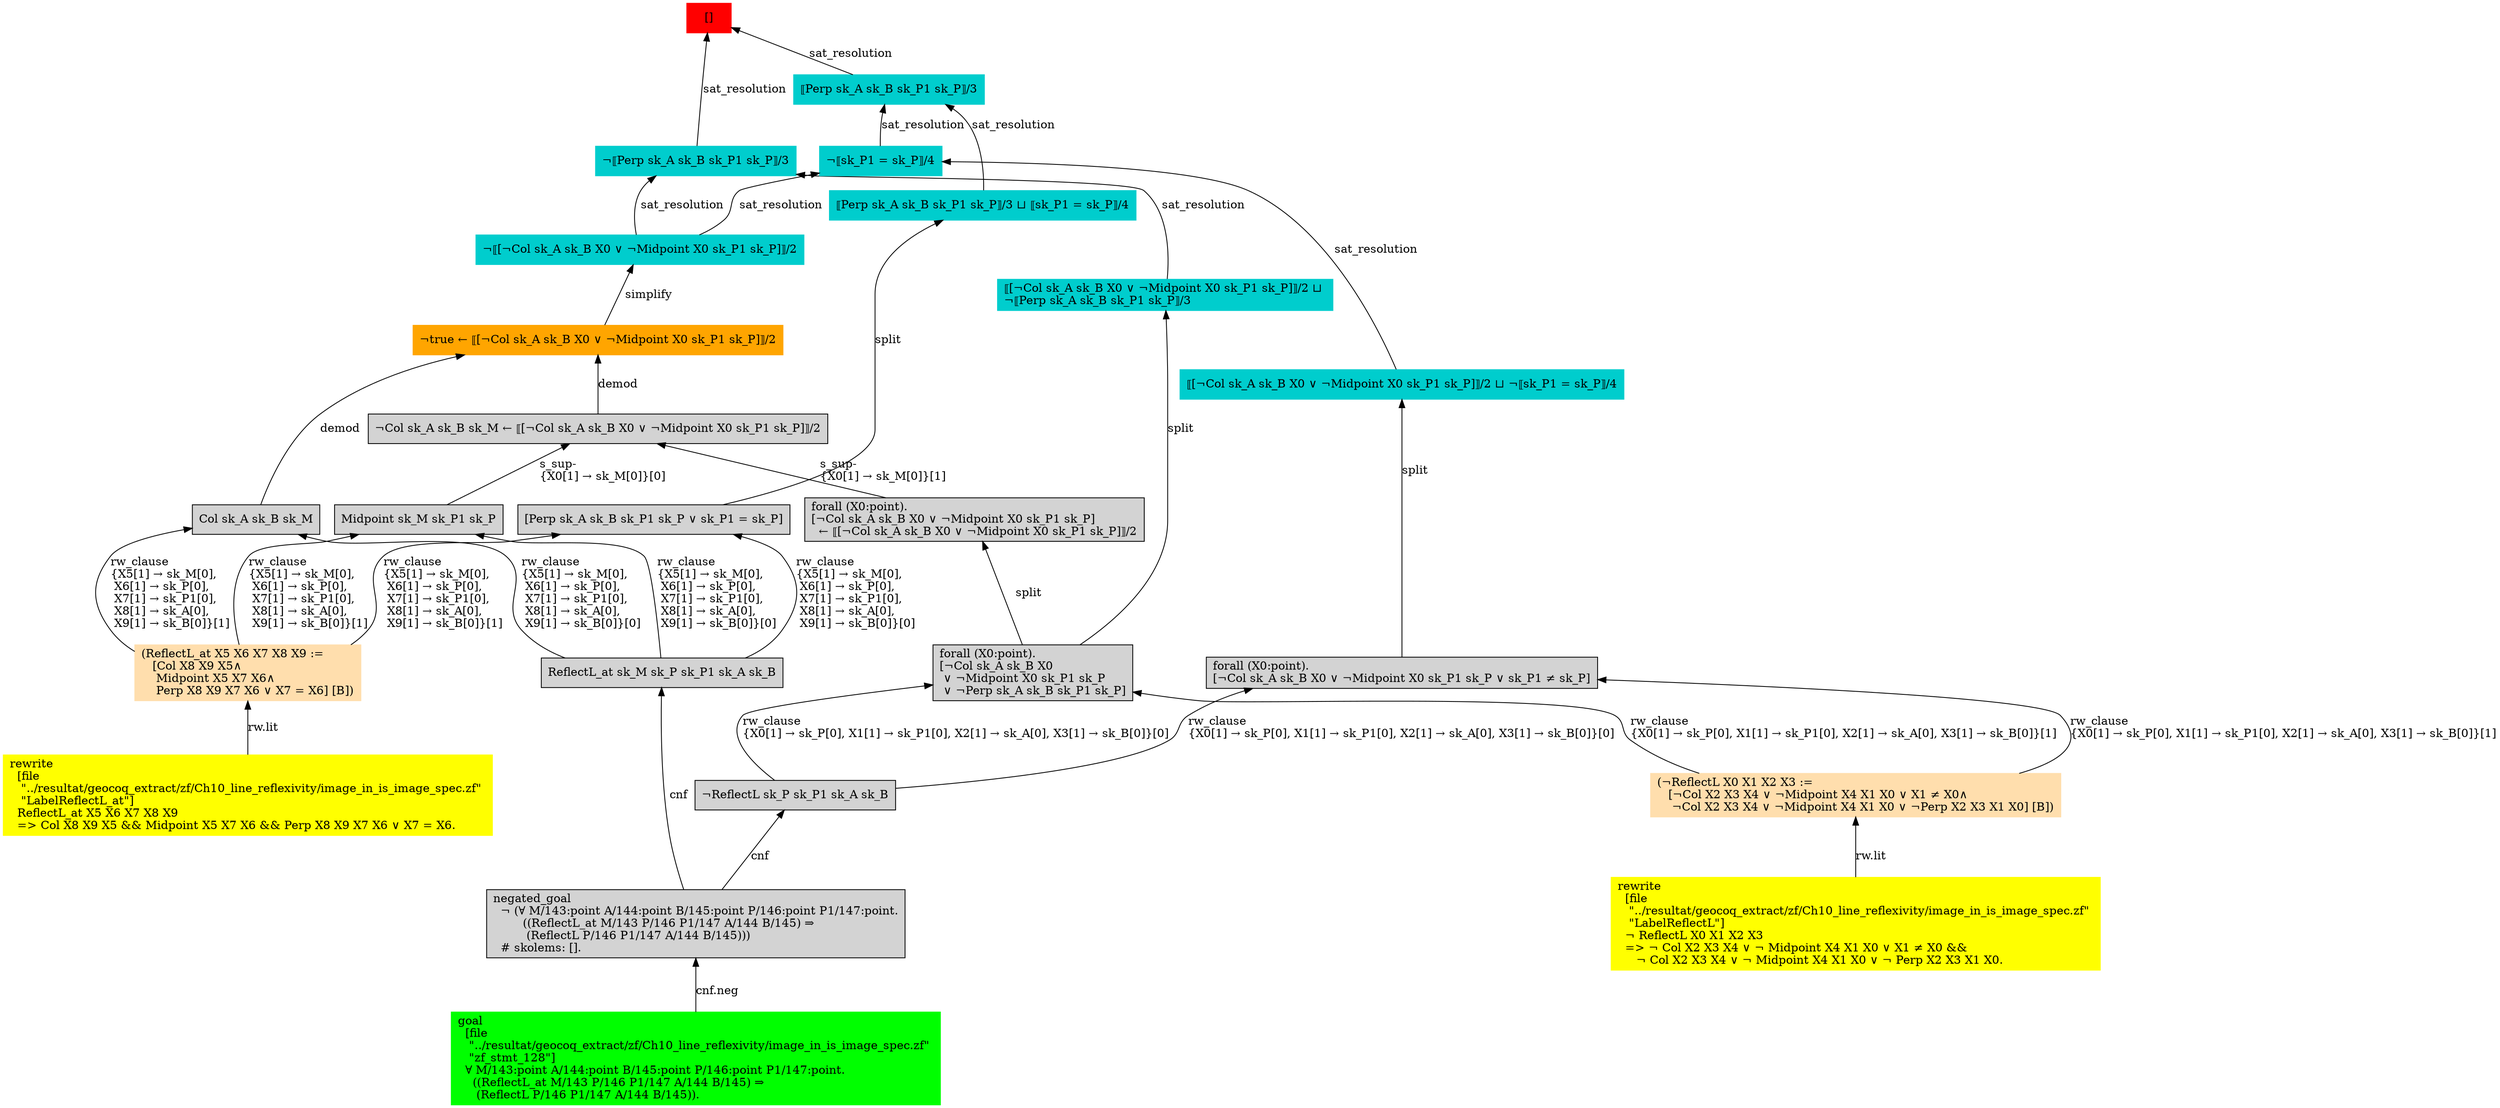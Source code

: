digraph "unsat_graph" {
  vertex_0 [color=red, label="[]", shape=box, style=filled];
  vertex_0 -> vertex_1 [label="sat_resolution", dir="back"];
  vertex_1 [color=cyan3, shape=box, label="¬⟦Perp sk_A sk_B sk_P1 sk_P⟧/3\l", style=filled];
  vertex_1 -> vertex_2 [label="sat_resolution", dir="back"];
  vertex_2 [color=cyan3, shape=box, label="¬⟦[¬Col sk_A sk_B X0 ∨ ¬Midpoint X0 sk_P1 sk_P]⟧/2\l", style=filled];
  vertex_2 -> vertex_3 [label="simplify", dir="back"];
  vertex_3 [color=orange, shape=box, label="¬true ← ⟦[¬Col sk_A sk_B X0 ∨ ¬Midpoint X0 sk_P1 sk_P]⟧/2\l", style=filled];
  vertex_3 -> vertex_4 [label="demod", dir="back"];
  vertex_4 [shape=box, label="Col sk_A sk_B sk_M\l", style=filled];
  vertex_4 -> vertex_5 [label="rw_clause\l\{X5[1] → sk_M[0], \l X6[1] → sk_P[0], \l X7[1] → sk_P1[0], \l X8[1] → sk_A[0], \l X9[1] → sk_B[0]\}[1]\l", dir="back"];
  vertex_5 [color=navajowhite, shape=box, label="(ReflectL_at X5 X6 X7 X8 X9 :=\l   [Col X8 X9 X5∧\l    Midpoint X5 X7 X6∧\l    Perp X8 X9 X7 X6 ∨ X7 = X6] [B])\l", style=filled];
  vertex_5 -> vertex_6 [label="rw.lit", dir="back"];
  vertex_6 [color=yellow, shape=box, label="rewrite\l  [file\l   \"../resultat/geocoq_extract/zf/Ch10_line_reflexivity/image_in_is_image_spec.zf\" \l   \"LabelReflectL_at\"]\l  ReflectL_at X5 X6 X7 X8 X9\l  =\> Col X8 X9 X5 && Midpoint X5 X7 X6 && Perp X8 X9 X7 X6 ∨ X7 = X6.\l", style=filled];
  vertex_4 -> vertex_7 [label="rw_clause\l\{X5[1] → sk_M[0], \l X6[1] → sk_P[0], \l X7[1] → sk_P1[0], \l X8[1] → sk_A[0], \l X9[1] → sk_B[0]\}[0]\l", dir="back"];
  vertex_7 [shape=box, label="ReflectL_at sk_M sk_P sk_P1 sk_A sk_B\l", style=filled];
  vertex_7 -> vertex_8 [label="cnf", dir="back"];
  vertex_8 [shape=box, label="negated_goal\l  ¬ (∀ M/143:point A/144:point B/145:point P/146:point P1/147:point.\l        ((ReflectL_at M/143 P/146 P1/147 A/144 B/145) ⇒\l         (ReflectL P/146 P1/147 A/144 B/145)))\l  # skolems: [].\l", style=filled];
  vertex_8 -> vertex_9 [label="cnf.neg", dir="back"];
  vertex_9 [color=green, shape=box, label="goal\l  [file\l   \"../resultat/geocoq_extract/zf/Ch10_line_reflexivity/image_in_is_image_spec.zf\" \l   \"zf_stmt_128\"]\l  ∀ M/143:point A/144:point B/145:point P/146:point P1/147:point.\l    ((ReflectL_at M/143 P/146 P1/147 A/144 B/145) ⇒\l     (ReflectL P/146 P1/147 A/144 B/145)).\l", style=filled];
  vertex_3 -> vertex_10 [label="demod", dir="back"];
  vertex_10 [shape=box, label="¬Col sk_A sk_B sk_M ← ⟦[¬Col sk_A sk_B X0 ∨ ¬Midpoint X0 sk_P1 sk_P]⟧/2\l", style=filled];
  vertex_10 -> vertex_11 [label="s_sup-\l\{X0[1] → sk_M[0]\}[1]\l", dir="back"];
  vertex_11 [shape=box, label="forall (X0:point).\l[¬Col sk_A sk_B X0 ∨ ¬Midpoint X0 sk_P1 sk_P]\l  ← ⟦[¬Col sk_A sk_B X0 ∨ ¬Midpoint X0 sk_P1 sk_P]⟧/2\l", style=filled];
  vertex_11 -> vertex_12 [label="split", dir="back"];
  vertex_12 [shape=box, label="forall (X0:point).\l[¬Col sk_A sk_B X0\l ∨ ¬Midpoint X0 sk_P1 sk_P\l ∨ ¬Perp sk_A sk_B sk_P1 sk_P]\l", style=filled];
  vertex_12 -> vertex_13 [label="rw_clause\l\{X0[1] → sk_P[0], X1[1] → sk_P1[0], X2[1] → sk_A[0], X3[1] → sk_B[0]\}[1]\l", dir="back"];
  vertex_13 [color=navajowhite, shape=box, label="(¬ReflectL X0 X1 X2 X3 :=\l   [¬Col X2 X3 X4 ∨ ¬Midpoint X4 X1 X0 ∨ X1 ≠ X0∧\l    ¬Col X2 X3 X4 ∨ ¬Midpoint X4 X1 X0 ∨ ¬Perp X2 X3 X1 X0] [B])\l", style=filled];
  vertex_13 -> vertex_14 [label="rw.lit", dir="back"];
  vertex_14 [color=yellow, shape=box, label="rewrite\l  [file\l   \"../resultat/geocoq_extract/zf/Ch10_line_reflexivity/image_in_is_image_spec.zf\" \l   \"LabelReflectL\"]\l  ¬ ReflectL X0 X1 X2 X3\l  =\> ¬ Col X2 X3 X4 ∨ ¬ Midpoint X4 X1 X0 ∨ X1 ≠ X0 && \l     ¬ Col X2 X3 X4 ∨ ¬ Midpoint X4 X1 X0 ∨ ¬ Perp X2 X3 X1 X0.\l", style=filled];
  vertex_12 -> vertex_15 [label="rw_clause\l\{X0[1] → sk_P[0], X1[1] → sk_P1[0], X2[1] → sk_A[0], X3[1] → sk_B[0]\}[0]\l", dir="back"];
  vertex_15 [shape=box, label="¬ReflectL sk_P sk_P1 sk_A sk_B\l", style=filled];
  vertex_15 -> vertex_8 [label="cnf", dir="back"];
  vertex_10 -> vertex_16 [label="s_sup-\l\{X0[1] → sk_M[0]\}[0]\l", dir="back"];
  vertex_16 [shape=box, label="Midpoint sk_M sk_P1 sk_P\l", style=filled];
  vertex_16 -> vertex_5 [label="rw_clause\l\{X5[1] → sk_M[0], \l X6[1] → sk_P[0], \l X7[1] → sk_P1[0], \l X8[1] → sk_A[0], \l X9[1] → sk_B[0]\}[1]\l", dir="back"];
  vertex_16 -> vertex_7 [label="rw_clause\l\{X5[1] → sk_M[0], \l X6[1] → sk_P[0], \l X7[1] → sk_P1[0], \l X8[1] → sk_A[0], \l X9[1] → sk_B[0]\}[0]\l", dir="back"];
  vertex_1 -> vertex_17 [label="sat_resolution", dir="back"];
  vertex_17 [color=cyan3, shape=box, label="⟦[¬Col sk_A sk_B X0 ∨ ¬Midpoint X0 sk_P1 sk_P]⟧/2 ⊔ \l¬⟦Perp sk_A sk_B sk_P1 sk_P⟧/3\l", style=filled];
  vertex_17 -> vertex_12 [label="split", dir="back"];
  vertex_0 -> vertex_18 [label="sat_resolution", dir="back"];
  vertex_18 [color=cyan3, shape=box, label="⟦Perp sk_A sk_B sk_P1 sk_P⟧/3\l", style=filled];
  vertex_18 -> vertex_19 [label="sat_resolution", dir="back"];
  vertex_19 [color=cyan3, shape=box, label="¬⟦sk_P1 = sk_P⟧/4\l", style=filled];
  vertex_19 -> vertex_2 [label="sat_resolution", dir="back"];
  vertex_19 -> vertex_20 [label="sat_resolution", dir="back"];
  vertex_20 [color=cyan3, shape=box, label="⟦[¬Col sk_A sk_B X0 ∨ ¬Midpoint X0 sk_P1 sk_P]⟧/2 ⊔ ¬⟦sk_P1 = sk_P⟧/4\l", style=filled];
  vertex_20 -> vertex_21 [label="split", dir="back"];
  vertex_21 [shape=box, label="forall (X0:point).\l[¬Col sk_A sk_B X0 ∨ ¬Midpoint X0 sk_P1 sk_P ∨ sk_P1 ≠ sk_P]\l", style=filled];
  vertex_21 -> vertex_13 [label="rw_clause\l\{X0[1] → sk_P[0], X1[1] → sk_P1[0], X2[1] → sk_A[0], X3[1] → sk_B[0]\}[1]\l", dir="back"];
  vertex_21 -> vertex_15 [label="rw_clause\l\{X0[1] → sk_P[0], X1[1] → sk_P1[0], X2[1] → sk_A[0], X3[1] → sk_B[0]\}[0]\l", dir="back"];
  vertex_18 -> vertex_22 [label="sat_resolution", dir="back"];
  vertex_22 [color=cyan3, shape=box, label="⟦Perp sk_A sk_B sk_P1 sk_P⟧/3 ⊔ ⟦sk_P1 = sk_P⟧/4\l", style=filled];
  vertex_22 -> vertex_23 [label="split", dir="back"];
  vertex_23 [shape=box, label="[Perp sk_A sk_B sk_P1 sk_P ∨ sk_P1 = sk_P]\l", style=filled];
  vertex_23 -> vertex_5 [label="rw_clause\l\{X5[1] → sk_M[0], \l X6[1] → sk_P[0], \l X7[1] → sk_P1[0], \l X8[1] → sk_A[0], \l X9[1] → sk_B[0]\}[1]\l", dir="back"];
  vertex_23 -> vertex_7 [label="rw_clause\l\{X5[1] → sk_M[0], \l X6[1] → sk_P[0], \l X7[1] → sk_P1[0], \l X8[1] → sk_A[0], \l X9[1] → sk_B[0]\}[0]\l", dir="back"];
  }


